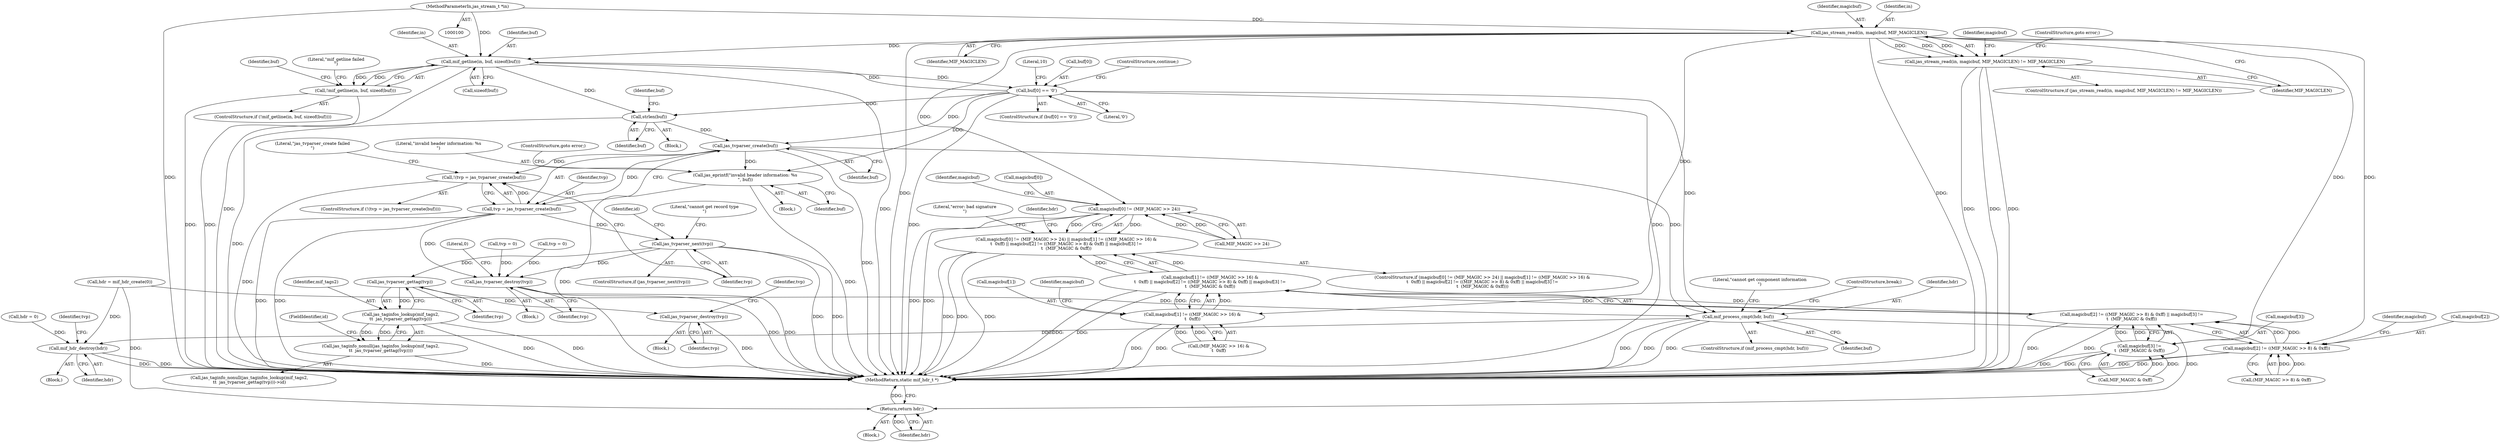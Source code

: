 digraph "0_jasper_d42b2388f7f8e0332c846675133acea151fc557a_42@API" {
"1000117" [label="(Call,jas_stream_read(in, magicbuf, MIF_MAGICLEN))"];
"1000101" [label="(MethodParameterIn,jas_stream_t *in)"];
"1000116" [label="(Call,jas_stream_read(in, magicbuf, MIF_MAGICLEN) != MIF_MAGICLEN)"];
"1000126" [label="(Call,magicbuf[0] != (MIF_MAGIC >> 24))"];
"1000125" [label="(Call,magicbuf[0] != (MIF_MAGIC >> 24) || magicbuf[1] != ((MIF_MAGIC >> 16) &\n\t  0xff) || magicbuf[2] != ((MIF_MAGIC >> 8) & 0xff) || magicbuf[3] !=\n\t  (MIF_MAGIC & 0xff))"];
"1000134" [label="(Call,magicbuf[1] != ((MIF_MAGIC >> 16) &\n\t  0xff))"];
"1000133" [label="(Call,magicbuf[1] != ((MIF_MAGIC >> 16) &\n\t  0xff) || magicbuf[2] != ((MIF_MAGIC >> 8) & 0xff) || magicbuf[3] !=\n\t  (MIF_MAGIC & 0xff))"];
"1000144" [label="(Call,magicbuf[2] != ((MIF_MAGIC >> 8) & 0xff))"];
"1000143" [label="(Call,magicbuf[2] != ((MIF_MAGIC >> 8) & 0xff) || magicbuf[3] !=\n\t  (MIF_MAGIC & 0xff))"];
"1000153" [label="(Call,magicbuf[3] !=\n\t  (MIF_MAGIC & 0xff))"];
"1000179" [label="(Call,mif_getline(in, buf, sizeof(buf)))"];
"1000178" [label="(Call,!mif_getline(in, buf, sizeof(buf)))"];
"1000189" [label="(Call,buf[0] == '\0')"];
"1000201" [label="(Call,strlen(buf))"];
"1000208" [label="(Call,jas_tvparser_create(buf))"];
"1000205" [label="(Call,!(tvp = jas_tvparser_create(buf)))"];
"1000206" [label="(Call,tvp = jas_tvparser_create(buf))"];
"1000215" [label="(Call,jas_tvparser_next(tvp))"];
"1000227" [label="(Call,jas_tvparser_gettag(tvp))"];
"1000225" [label="(Call,jas_taginfos_lookup(mif_tags2,\n\t\t  jas_tvparser_gettag(tvp)))"];
"1000224" [label="(Call,jas_taginfo_nonull(jas_taginfos_lookup(mif_tags2,\n\t\t  jas_tvparser_gettag(tvp))))"];
"1000230" [label="(Call,jas_tvparser_destroy(tvp))"];
"1000272" [label="(Call,jas_tvparser_destroy(tvp))"];
"1000240" [label="(Call,mif_process_cmpt(hdr, buf))"];
"1000261" [label="(Return,return hdr;)"];
"1000267" [label="(Call,mif_hdr_destroy(hdr))"];
"1000254" [label="(Call,jas_eprintf(\"invalid header information: %s\n\", buf))"];
"1000227" [label="(Call,jas_tvparser_gettag(tvp))"];
"1000133" [label="(Call,magicbuf[1] != ((MIF_MAGIC >> 16) &\n\t  0xff) || magicbuf[2] != ((MIF_MAGIC >> 8) & 0xff) || magicbuf[3] !=\n\t  (MIF_MAGIC & 0xff))"];
"1000204" [label="(ControlStructure,if (!(tvp = jas_tvparser_create(buf))))"];
"1000224" [label="(Call,jas_taginfo_nonull(jas_taginfos_lookup(mif_tags2,\n\t\t  jas_tvparser_gettag(tvp))))"];
"1000124" [label="(ControlStructure,if (magicbuf[0] != (MIF_MAGIC >> 24) || magicbuf[1] != ((MIF_MAGIC >> 16) &\n\t  0xff) || magicbuf[2] != ((MIF_MAGIC >> 8) & 0xff) || magicbuf[3] !=\n\t  (MIF_MAGIC & 0xff)))"];
"1000177" [label="(ControlStructure,if (!mif_getline(in, buf, sizeof(buf))))"];
"1000241" [label="(Identifier,hdr)"];
"1000226" [label="(Identifier,mif_tags2)"];
"1000275" [label="(Literal,0)"];
"1000134" [label="(Call,magicbuf[1] != ((MIF_MAGIC >> 16) &\n\t  0xff))"];
"1000118" [label="(Identifier,in)"];
"1000203" [label="(Identifier,buf)"];
"1000166" [label="(Call,hdr = mif_hdr_create(0))"];
"1000257" [label="(ControlStructure,goto error;)"];
"1000272" [label="(Call,jas_tvparser_destroy(tvp))"];
"1000127" [label="(Call,magicbuf[0])"];
"1000201" [label="(Call,strlen(buf))"];
"1000233" [label="(Identifier,tvp)"];
"1000135" [label="(Call,magicbuf[1])"];
"1000180" [label="(Identifier,in)"];
"1000109" [label="(Call,hdr = 0)"];
"1000268" [label="(Identifier,hdr)"];
"1000225" [label="(Call,jas_taginfos_lookup(mif_tags2,\n\t\t  jas_tvparser_gettag(tvp)))"];
"1000188" [label="(ControlStructure,if (buf[0] == '\0'))"];
"1000179" [label="(Call,mif_getline(in, buf, sizeof(buf)))"];
"1000181" [label="(Identifier,buf)"];
"1000222" [label="(Identifier,id)"];
"1000270" [label="(Identifier,tvp)"];
"1000209" [label="(Identifier,buf)"];
"1000116" [label="(Call,jas_stream_read(in, magicbuf, MIF_MAGICLEN) != MIF_MAGICLEN)"];
"1000123" [label="(ControlStructure,goto error;)"];
"1000115" [label="(ControlStructure,if (jas_stream_read(in, magicbuf, MIF_MAGICLEN) != MIF_MAGICLEN))"];
"1000212" [label="(Literal,\"jas_tvparser_create failed\n\")"];
"1000119" [label="(Identifier,magicbuf)"];
"1000230" [label="(Call,jas_tvparser_destroy(tvp))"];
"1000191" [label="(Identifier,buf)"];
"1000120" [label="(Identifier,MIF_MAGICLEN)"];
"1000261" [label="(Return,return hdr;)"];
"1000162" [label="(Literal,\"error: bad signature\n\")"];
"1000138" [label="(Call,(MIF_MAGIC >> 16) &\n\t  0xff)"];
"1000157" [label="(Call,MIF_MAGIC & 0xff)"];
"1000144" [label="(Call,magicbuf[2] != ((MIF_MAGIC >> 8) & 0xff))"];
"1000229" [label="(FieldIdentifier,id)"];
"1000117" [label="(Call,jas_stream_read(in, magicbuf, MIF_MAGICLEN))"];
"1000189" [label="(Call,buf[0] == '\0')"];
"1000245" [label="(Literal,\"cannot get component information\n\")"];
"1000242" [label="(Identifier,buf)"];
"1000148" [label="(Call,(MIF_MAGIC >> 8) & 0xff)"];
"1000228" [label="(Identifier,tvp)"];
"1000102" [label="(Block,)"];
"1000153" [label="(Call,magicbuf[3] !=\n\t  (MIF_MAGIC & 0xff))"];
"1000232" [label="(Call,tvp = 0)"];
"1000154" [label="(Call,magicbuf[3])"];
"1000216" [label="(Identifier,tvp)"];
"1000143" [label="(Call,magicbuf[2] != ((MIF_MAGIC >> 8) & 0xff) || magicbuf[3] !=\n\t  (MIF_MAGIC & 0xff))"];
"1000190" [label="(Call,buf[0])"];
"1000267" [label="(Call,mif_hdr_destroy(hdr))"];
"1000254" [label="(Call,jas_eprintf(\"invalid header information: %s\n\", buf))"];
"1000200" [label="(Block,)"];
"1000186" [label="(Literal,\"mif_getline failed\n\")"];
"1000195" [label="(ControlStructure,continue;)"];
"1000155" [label="(Identifier,magicbuf)"];
"1000266" [label="(Block,)"];
"1000240" [label="(Call,mif_process_cmpt(hdr, buf))"];
"1000197" [label="(Literal,10)"];
"1000126" [label="(Call,magicbuf[0] != (MIF_MAGIC >> 24))"];
"1000176" [label="(Block,)"];
"1000146" [label="(Identifier,magicbuf)"];
"1000121" [label="(Identifier,MIF_MAGICLEN)"];
"1000112" [label="(Call,tvp = 0)"];
"1000101" [label="(MethodParameterIn,jas_stream_t *in)"];
"1000271" [label="(Block,)"];
"1000223" [label="(Call,jas_taginfo_nonull(jas_taginfos_lookup(mif_tags2,\n\t\t  jas_tvparser_gettag(tvp)))->id)"];
"1000193" [label="(Literal,'\0')"];
"1000207" [label="(Identifier,tvp)"];
"1000276" [label="(MethodReturn,static mif_hdr_t *)"];
"1000262" [label="(Identifier,hdr)"];
"1000255" [label="(Literal,\"invalid header information: %s\n\")"];
"1000239" [label="(ControlStructure,if (mif_process_cmpt(hdr, buf)))"];
"1000128" [label="(Identifier,magicbuf)"];
"1000125" [label="(Call,magicbuf[0] != (MIF_MAGIC >> 24) || magicbuf[1] != ((MIF_MAGIC >> 16) &\n\t  0xff) || magicbuf[2] != ((MIF_MAGIC >> 8) & 0xff) || magicbuf[3] !=\n\t  (MIF_MAGIC & 0xff))"];
"1000247" [label="(ControlStructure,break;)"];
"1000182" [label="(Call,sizeof(buf))"];
"1000256" [label="(Identifier,buf)"];
"1000219" [label="(Literal,\"cannot get record type\n\")"];
"1000145" [label="(Call,magicbuf[2])"];
"1000214" [label="(ControlStructure,if (jas_tvparser_next(tvp)))"];
"1000178" [label="(Call,!mif_getline(in, buf, sizeof(buf)))"];
"1000130" [label="(Call,MIF_MAGIC >> 24)"];
"1000205" [label="(Call,!(tvp = jas_tvparser_create(buf)))"];
"1000273" [label="(Identifier,tvp)"];
"1000231" [label="(Identifier,tvp)"];
"1000215" [label="(Call,jas_tvparser_next(tvp))"];
"1000237" [label="(Block,)"];
"1000206" [label="(Call,tvp = jas_tvparser_create(buf))"];
"1000208" [label="(Call,jas_tvparser_create(buf))"];
"1000202" [label="(Identifier,buf)"];
"1000167" [label="(Identifier,hdr)"];
"1000136" [label="(Identifier,magicbuf)"];
"1000117" -> "1000116"  [label="AST: "];
"1000117" -> "1000120"  [label="CFG: "];
"1000118" -> "1000117"  [label="AST: "];
"1000119" -> "1000117"  [label="AST: "];
"1000120" -> "1000117"  [label="AST: "];
"1000121" -> "1000117"  [label="CFG: "];
"1000117" -> "1000276"  [label="DDG: "];
"1000117" -> "1000276"  [label="DDG: "];
"1000117" -> "1000116"  [label="DDG: "];
"1000117" -> "1000116"  [label="DDG: "];
"1000117" -> "1000116"  [label="DDG: "];
"1000101" -> "1000117"  [label="DDG: "];
"1000117" -> "1000126"  [label="DDG: "];
"1000117" -> "1000134"  [label="DDG: "];
"1000117" -> "1000144"  [label="DDG: "];
"1000117" -> "1000153"  [label="DDG: "];
"1000117" -> "1000179"  [label="DDG: "];
"1000101" -> "1000100"  [label="AST: "];
"1000101" -> "1000276"  [label="DDG: "];
"1000101" -> "1000179"  [label="DDG: "];
"1000116" -> "1000115"  [label="AST: "];
"1000116" -> "1000121"  [label="CFG: "];
"1000121" -> "1000116"  [label="AST: "];
"1000123" -> "1000116"  [label="CFG: "];
"1000128" -> "1000116"  [label="CFG: "];
"1000116" -> "1000276"  [label="DDG: "];
"1000116" -> "1000276"  [label="DDG: "];
"1000116" -> "1000276"  [label="DDG: "];
"1000126" -> "1000125"  [label="AST: "];
"1000126" -> "1000130"  [label="CFG: "];
"1000127" -> "1000126"  [label="AST: "];
"1000130" -> "1000126"  [label="AST: "];
"1000136" -> "1000126"  [label="CFG: "];
"1000125" -> "1000126"  [label="CFG: "];
"1000126" -> "1000276"  [label="DDG: "];
"1000126" -> "1000276"  [label="DDG: "];
"1000126" -> "1000125"  [label="DDG: "];
"1000126" -> "1000125"  [label="DDG: "];
"1000130" -> "1000126"  [label="DDG: "];
"1000130" -> "1000126"  [label="DDG: "];
"1000125" -> "1000124"  [label="AST: "];
"1000125" -> "1000133"  [label="CFG: "];
"1000133" -> "1000125"  [label="AST: "];
"1000162" -> "1000125"  [label="CFG: "];
"1000167" -> "1000125"  [label="CFG: "];
"1000125" -> "1000276"  [label="DDG: "];
"1000125" -> "1000276"  [label="DDG: "];
"1000125" -> "1000276"  [label="DDG: "];
"1000133" -> "1000125"  [label="DDG: "];
"1000133" -> "1000125"  [label="DDG: "];
"1000134" -> "1000133"  [label="AST: "];
"1000134" -> "1000138"  [label="CFG: "];
"1000135" -> "1000134"  [label="AST: "];
"1000138" -> "1000134"  [label="AST: "];
"1000146" -> "1000134"  [label="CFG: "];
"1000133" -> "1000134"  [label="CFG: "];
"1000134" -> "1000276"  [label="DDG: "];
"1000134" -> "1000276"  [label="DDG: "];
"1000134" -> "1000133"  [label="DDG: "];
"1000134" -> "1000133"  [label="DDG: "];
"1000138" -> "1000134"  [label="DDG: "];
"1000138" -> "1000134"  [label="DDG: "];
"1000133" -> "1000143"  [label="CFG: "];
"1000143" -> "1000133"  [label="AST: "];
"1000133" -> "1000276"  [label="DDG: "];
"1000133" -> "1000276"  [label="DDG: "];
"1000143" -> "1000133"  [label="DDG: "];
"1000143" -> "1000133"  [label="DDG: "];
"1000144" -> "1000143"  [label="AST: "];
"1000144" -> "1000148"  [label="CFG: "];
"1000145" -> "1000144"  [label="AST: "];
"1000148" -> "1000144"  [label="AST: "];
"1000155" -> "1000144"  [label="CFG: "];
"1000143" -> "1000144"  [label="CFG: "];
"1000144" -> "1000276"  [label="DDG: "];
"1000144" -> "1000276"  [label="DDG: "];
"1000144" -> "1000143"  [label="DDG: "];
"1000144" -> "1000143"  [label="DDG: "];
"1000148" -> "1000144"  [label="DDG: "];
"1000148" -> "1000144"  [label="DDG: "];
"1000143" -> "1000153"  [label="CFG: "];
"1000153" -> "1000143"  [label="AST: "];
"1000143" -> "1000276"  [label="DDG: "];
"1000143" -> "1000276"  [label="DDG: "];
"1000153" -> "1000143"  [label="DDG: "];
"1000153" -> "1000143"  [label="DDG: "];
"1000153" -> "1000157"  [label="CFG: "];
"1000154" -> "1000153"  [label="AST: "];
"1000157" -> "1000153"  [label="AST: "];
"1000153" -> "1000276"  [label="DDG: "];
"1000153" -> "1000276"  [label="DDG: "];
"1000157" -> "1000153"  [label="DDG: "];
"1000157" -> "1000153"  [label="DDG: "];
"1000179" -> "1000178"  [label="AST: "];
"1000179" -> "1000182"  [label="CFG: "];
"1000180" -> "1000179"  [label="AST: "];
"1000181" -> "1000179"  [label="AST: "];
"1000182" -> "1000179"  [label="AST: "];
"1000178" -> "1000179"  [label="CFG: "];
"1000179" -> "1000276"  [label="DDG: "];
"1000179" -> "1000276"  [label="DDG: "];
"1000179" -> "1000178"  [label="DDG: "];
"1000179" -> "1000178"  [label="DDG: "];
"1000189" -> "1000179"  [label="DDG: "];
"1000179" -> "1000189"  [label="DDG: "];
"1000179" -> "1000201"  [label="DDG: "];
"1000178" -> "1000177"  [label="AST: "];
"1000186" -> "1000178"  [label="CFG: "];
"1000191" -> "1000178"  [label="CFG: "];
"1000178" -> "1000276"  [label="DDG: "];
"1000178" -> "1000276"  [label="DDG: "];
"1000189" -> "1000188"  [label="AST: "];
"1000189" -> "1000193"  [label="CFG: "];
"1000190" -> "1000189"  [label="AST: "];
"1000193" -> "1000189"  [label="AST: "];
"1000195" -> "1000189"  [label="CFG: "];
"1000197" -> "1000189"  [label="CFG: "];
"1000189" -> "1000276"  [label="DDG: "];
"1000189" -> "1000276"  [label="DDG: "];
"1000189" -> "1000201"  [label="DDG: "];
"1000189" -> "1000208"  [label="DDG: "];
"1000189" -> "1000240"  [label="DDG: "];
"1000189" -> "1000254"  [label="DDG: "];
"1000201" -> "1000200"  [label="AST: "];
"1000201" -> "1000202"  [label="CFG: "];
"1000202" -> "1000201"  [label="AST: "];
"1000203" -> "1000201"  [label="CFG: "];
"1000201" -> "1000276"  [label="DDG: "];
"1000201" -> "1000208"  [label="DDG: "];
"1000208" -> "1000206"  [label="AST: "];
"1000208" -> "1000209"  [label="CFG: "];
"1000209" -> "1000208"  [label="AST: "];
"1000206" -> "1000208"  [label="CFG: "];
"1000208" -> "1000276"  [label="DDG: "];
"1000208" -> "1000205"  [label="DDG: "];
"1000208" -> "1000206"  [label="DDG: "];
"1000208" -> "1000240"  [label="DDG: "];
"1000208" -> "1000254"  [label="DDG: "];
"1000205" -> "1000204"  [label="AST: "];
"1000205" -> "1000206"  [label="CFG: "];
"1000206" -> "1000205"  [label="AST: "];
"1000212" -> "1000205"  [label="CFG: "];
"1000216" -> "1000205"  [label="CFG: "];
"1000205" -> "1000276"  [label="DDG: "];
"1000206" -> "1000205"  [label="DDG: "];
"1000207" -> "1000206"  [label="AST: "];
"1000206" -> "1000276"  [label="DDG: "];
"1000206" -> "1000276"  [label="DDG: "];
"1000206" -> "1000215"  [label="DDG: "];
"1000206" -> "1000272"  [label="DDG: "];
"1000215" -> "1000214"  [label="AST: "];
"1000215" -> "1000216"  [label="CFG: "];
"1000216" -> "1000215"  [label="AST: "];
"1000219" -> "1000215"  [label="CFG: "];
"1000222" -> "1000215"  [label="CFG: "];
"1000215" -> "1000276"  [label="DDG: "];
"1000215" -> "1000276"  [label="DDG: "];
"1000215" -> "1000227"  [label="DDG: "];
"1000215" -> "1000272"  [label="DDG: "];
"1000227" -> "1000225"  [label="AST: "];
"1000227" -> "1000228"  [label="CFG: "];
"1000228" -> "1000227"  [label="AST: "];
"1000225" -> "1000227"  [label="CFG: "];
"1000227" -> "1000225"  [label="DDG: "];
"1000227" -> "1000230"  [label="DDG: "];
"1000225" -> "1000224"  [label="AST: "];
"1000226" -> "1000225"  [label="AST: "];
"1000224" -> "1000225"  [label="CFG: "];
"1000225" -> "1000276"  [label="DDG: "];
"1000225" -> "1000276"  [label="DDG: "];
"1000225" -> "1000224"  [label="DDG: "];
"1000225" -> "1000224"  [label="DDG: "];
"1000224" -> "1000223"  [label="AST: "];
"1000229" -> "1000224"  [label="CFG: "];
"1000224" -> "1000276"  [label="DDG: "];
"1000230" -> "1000176"  [label="AST: "];
"1000230" -> "1000231"  [label="CFG: "];
"1000231" -> "1000230"  [label="AST: "];
"1000233" -> "1000230"  [label="CFG: "];
"1000230" -> "1000276"  [label="DDG: "];
"1000272" -> "1000271"  [label="AST: "];
"1000272" -> "1000273"  [label="CFG: "];
"1000273" -> "1000272"  [label="AST: "];
"1000275" -> "1000272"  [label="CFG: "];
"1000272" -> "1000276"  [label="DDG: "];
"1000272" -> "1000276"  [label="DDG: "];
"1000232" -> "1000272"  [label="DDG: "];
"1000112" -> "1000272"  [label="DDG: "];
"1000240" -> "1000239"  [label="AST: "];
"1000240" -> "1000242"  [label="CFG: "];
"1000241" -> "1000240"  [label="AST: "];
"1000242" -> "1000240"  [label="AST: "];
"1000245" -> "1000240"  [label="CFG: "];
"1000247" -> "1000240"  [label="CFG: "];
"1000240" -> "1000276"  [label="DDG: "];
"1000240" -> "1000276"  [label="DDG: "];
"1000240" -> "1000276"  [label="DDG: "];
"1000166" -> "1000240"  [label="DDG: "];
"1000240" -> "1000261"  [label="DDG: "];
"1000240" -> "1000267"  [label="DDG: "];
"1000261" -> "1000102"  [label="AST: "];
"1000261" -> "1000262"  [label="CFG: "];
"1000262" -> "1000261"  [label="AST: "];
"1000276" -> "1000261"  [label="CFG: "];
"1000261" -> "1000276"  [label="DDG: "];
"1000262" -> "1000261"  [label="DDG: "];
"1000166" -> "1000261"  [label="DDG: "];
"1000267" -> "1000266"  [label="AST: "];
"1000267" -> "1000268"  [label="CFG: "];
"1000268" -> "1000267"  [label="AST: "];
"1000270" -> "1000267"  [label="CFG: "];
"1000267" -> "1000276"  [label="DDG: "];
"1000267" -> "1000276"  [label="DDG: "];
"1000166" -> "1000267"  [label="DDG: "];
"1000109" -> "1000267"  [label="DDG: "];
"1000254" -> "1000237"  [label="AST: "];
"1000254" -> "1000256"  [label="CFG: "];
"1000255" -> "1000254"  [label="AST: "];
"1000256" -> "1000254"  [label="AST: "];
"1000257" -> "1000254"  [label="CFG: "];
"1000254" -> "1000276"  [label="DDG: "];
"1000254" -> "1000276"  [label="DDG: "];
}
